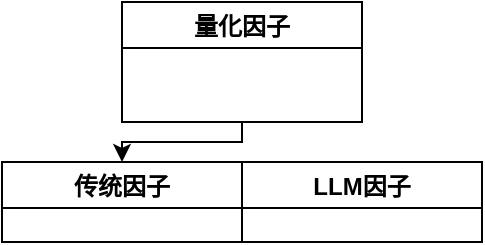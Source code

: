 <mxfile>
  <diagram name="Page-1">
    <mxGraphModel>
      <root>
        <mxCell id="0"/>
        <mxCell id="1" parent="0"/>
        <mxCell id="2" value="量化因子" style="swimlane" parent="1" vertex="1">
          <mxGeometry x="100" y="40" width="120" height="60" as="geometry"/>
        </mxCell>
        <mxCell id="3" value="传统因子" style="swimlane" parent="1" vertex="1">
          <mxGeometry x="40" y="120" width="120" height="40" as="geometry"/>
        </mxCell>
        <mxCell id="4" value="LLM因子" style="swimlane" parent="1" vertex="1">
          <mxGeometry x="160" y="120" width="120" height="40" as="geometry"/>
        </mxCell>
        <mxCell id="5" value="" style="edgeStyle=orthogonalEdgeStyle;rounded=0;" parent="1" edge="1" source="2" target="3">
          <mxGeometry relative="1" as="geometry"/>
        </mxCell>
      </root>
    </mxGraphModel>
  </diagram>
</mxfile>
